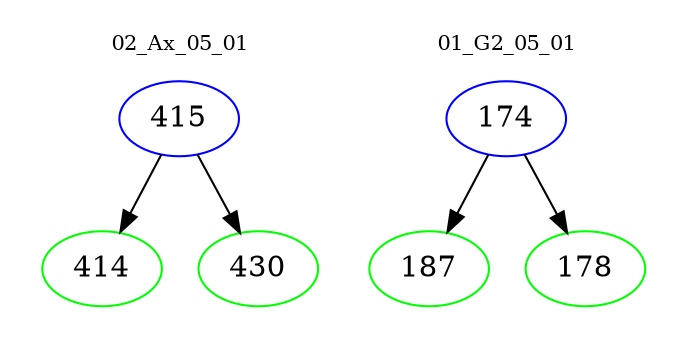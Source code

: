 digraph{
subgraph cluster_0 {
color = white
label = "02_Ax_05_01";
fontsize=10;
T0_415 [label="415", color="blue"]
T0_415 -> T0_414 [color="black"]
T0_414 [label="414", color="green"]
T0_415 -> T0_430 [color="black"]
T0_430 [label="430", color="green"]
}
subgraph cluster_1 {
color = white
label = "01_G2_05_01";
fontsize=10;
T1_174 [label="174", color="blue"]
T1_174 -> T1_187 [color="black"]
T1_187 [label="187", color="green"]
T1_174 -> T1_178 [color="black"]
T1_178 [label="178", color="green"]
}
}
